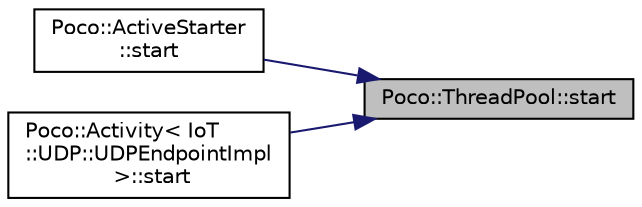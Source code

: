 digraph "Poco::ThreadPool::start"
{
 // LATEX_PDF_SIZE
  edge [fontname="Helvetica",fontsize="10",labelfontname="Helvetica",labelfontsize="10"];
  node [fontname="Helvetica",fontsize="10",shape=record];
  rankdir="RL";
  Node1 [label="Poco::ThreadPool::start",height=0.2,width=0.4,color="black", fillcolor="grey75", style="filled", fontcolor="black",tooltip="Returns the number available threads."];
  Node1 -> Node2 [dir="back",color="midnightblue",fontsize="10",style="solid"];
  Node2 [label="Poco::ActiveStarter\l::start",height=0.2,width=0.4,color="black", fillcolor="white", style="filled",URL="$classPoco_1_1ActiveStarter.html#a9cc982b70bd9126ee4fc8df2966780f1",tooltip=" "];
  Node1 -> Node3 [dir="back",color="midnightblue",fontsize="10",style="solid"];
  Node3 [label="Poco::Activity\< IoT\l::UDP::UDPEndpointImpl\l \>::start",height=0.2,width=0.4,color="black", fillcolor="white", style="filled",URL="$classPoco_1_1Activity.html#a1624f1f3f3372602627e109cbc948ba9",tooltip=" "];
}
